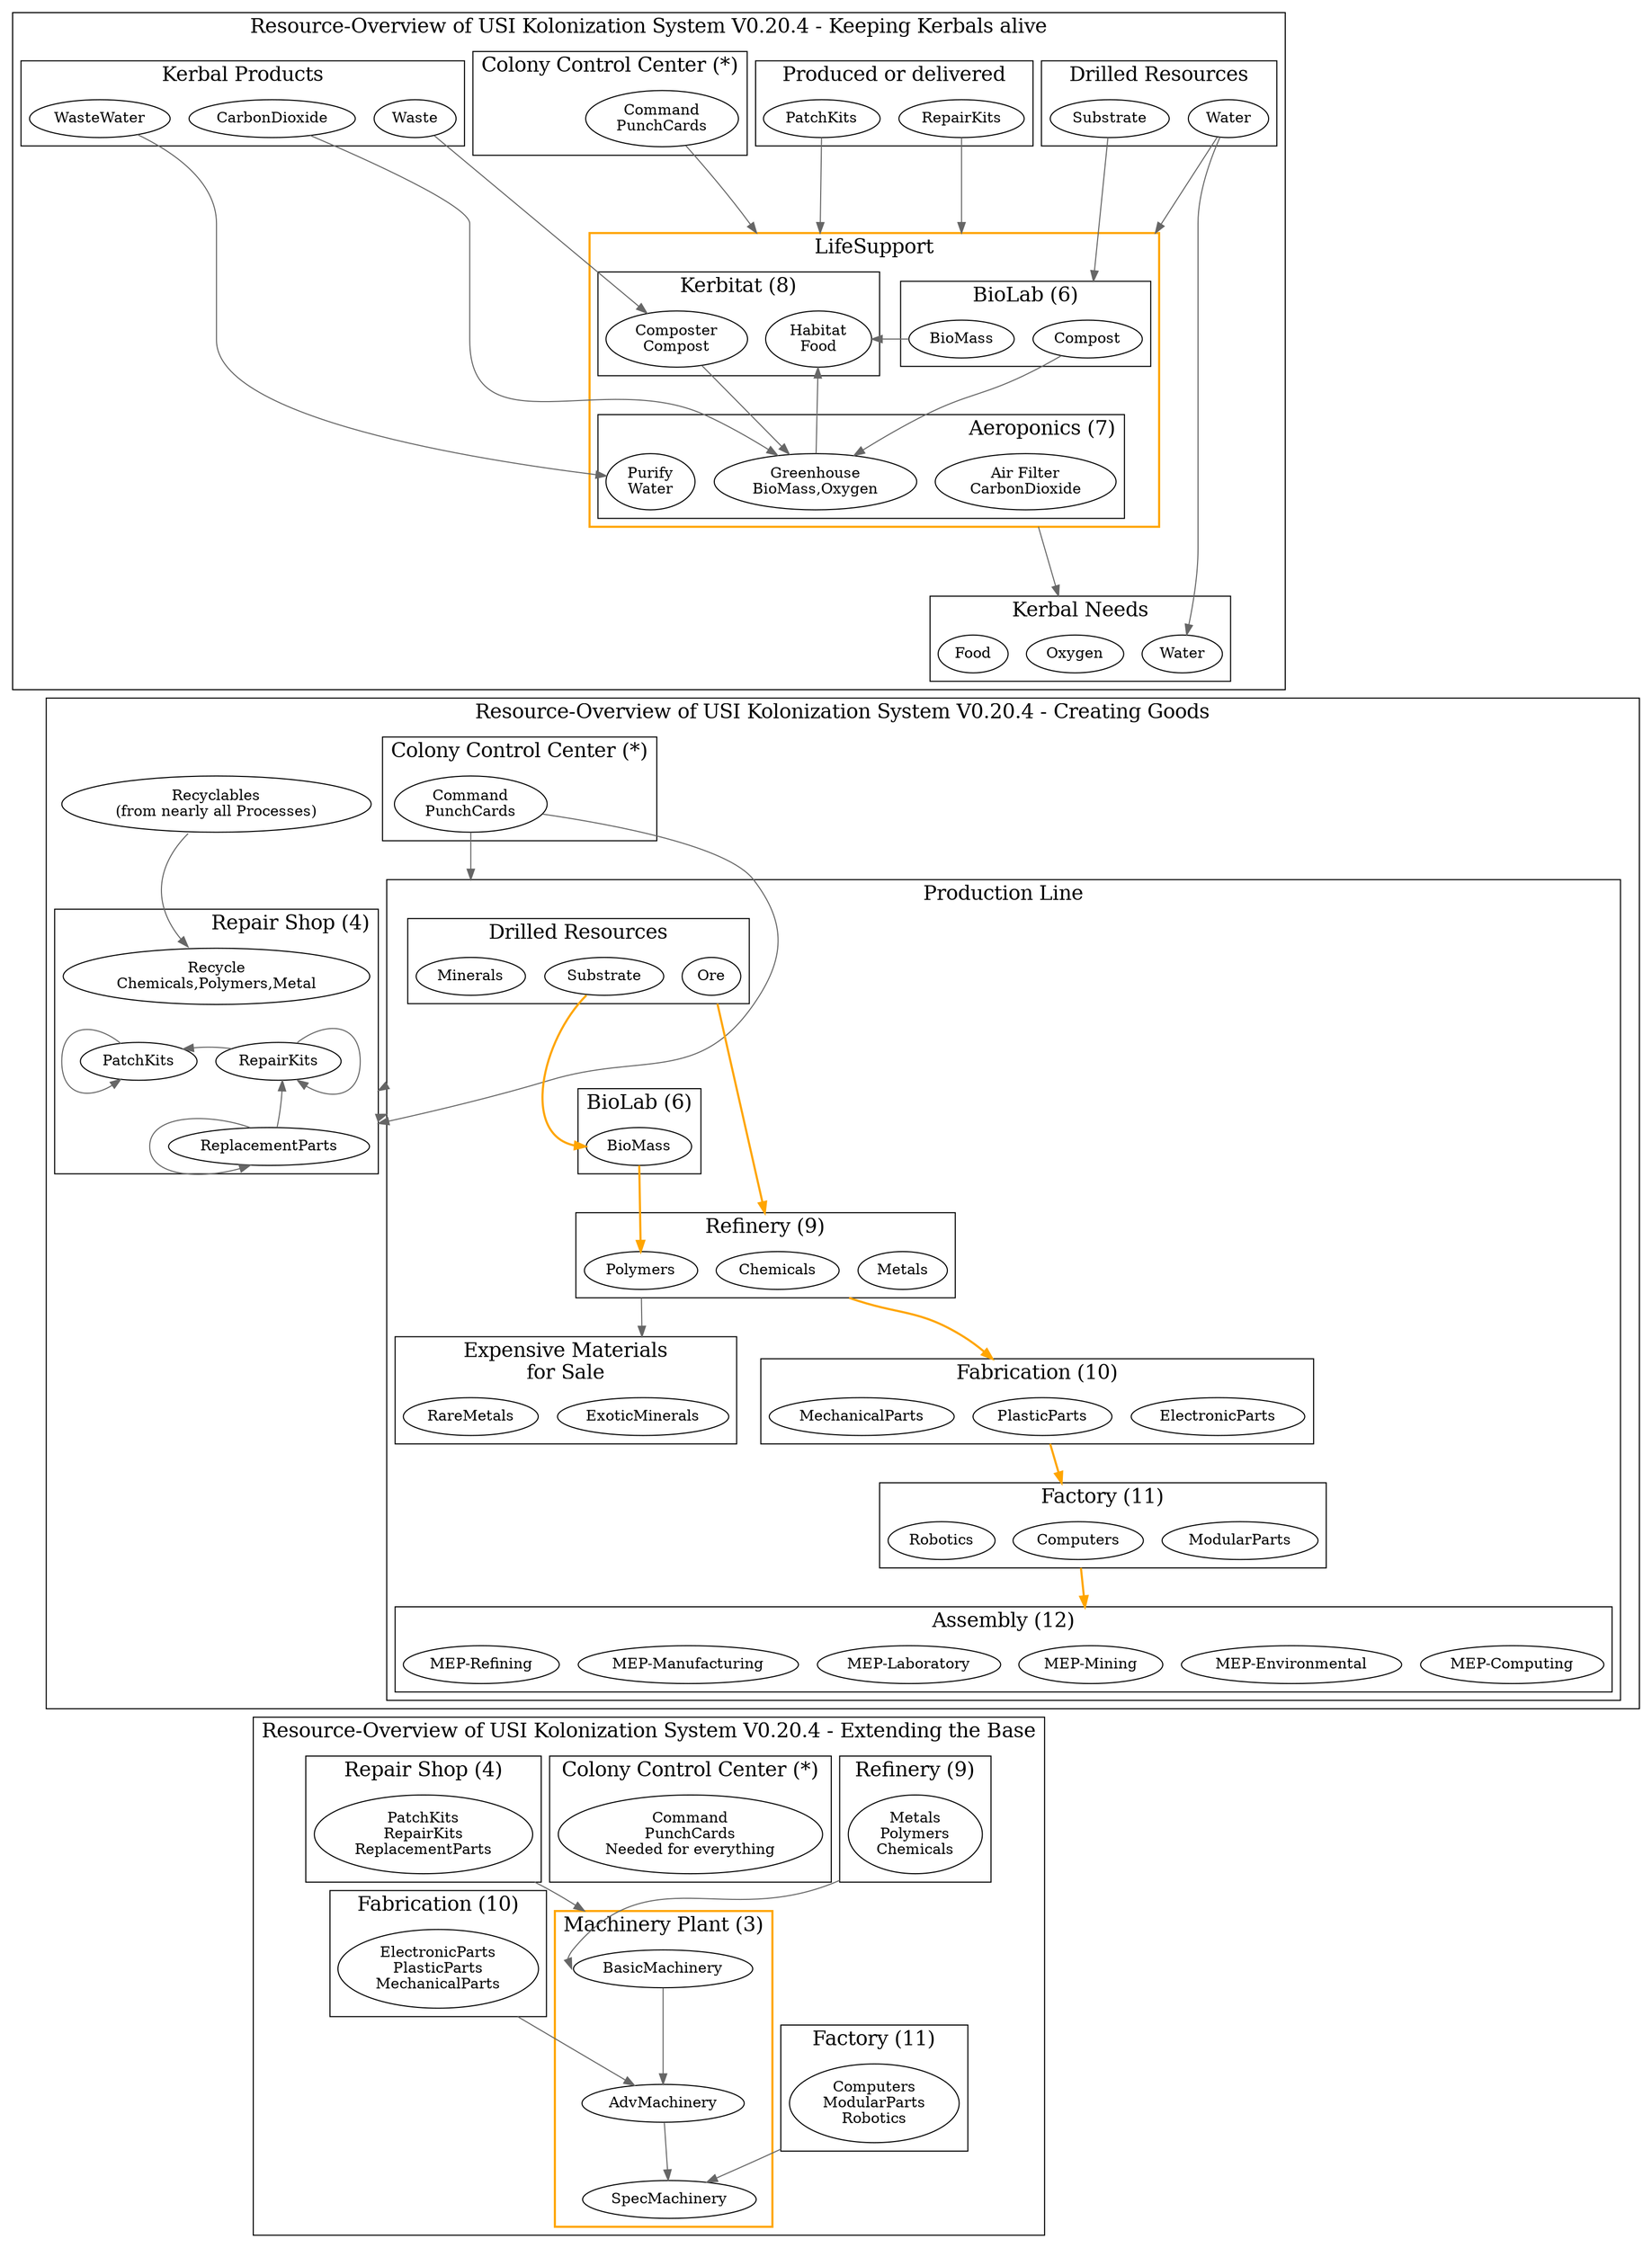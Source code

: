 /*
Overview over USI Kolonization System Resources V0.20.4
Copyright 2014 By Mhoram

This Work may be distributed under the Creative Commons
Attribution-ShareAlike 4.0 International or Creative Commons
Attribution-NonCommercial-ShareAlike 4.0 International License as you
chose.

*/

# dot -Tpdf -o Resources.pdf Resources.dot
# dot -Tpng -o Resources.png Resources.dot

digraph Resources {
    compound=true;

    subgraph clusterLIFE {
        graph [label="Resource-Overview of USI Kolonization System V0.20.4 - Keeping Kerbals alive" fontsize=19];

        subgraph clusterDRILLS {
            label="Drilled Resources";
            LSubstrate [label="Substrate"];
            Water;
        }

        subgraph clusterProducts {
            label="Produced or delivered";
            PatchKitsL [label="PatchKits"];
            RepairKitsL [label="RepairKits"];
        }

        subgraph clusterCCC {
            label="Colony Control Center (*)";
            Command [label="Command\nPunchCards"];
        }

        subgraph clusterKerbal {
            label="Kerbal Products";
            Waste;
            WasteWater;
            CarbonDioxide;
        }

        subgraph clusterKerbalNeeds {
            label="Kerbal Needs";
            WaterN [label="Water"];
            Oxygen;
            Food;
        }

        subgraph clusterLIFESUPPORT {
            label="LifeSupport";
            color="orange";penwidth=2;
            subgraph  {
                color="black";penwidth=1;
                subgraph clusterKerbitat {
                    label="Kerbitat (8)";
                    Composter [label="Composter\nCompost"];
                    Habitat [label="Habitat\nFood"];
                    {
                        rank = same;
                        rankdir=LR;
                        edge [minlen=0];
                        Composter->Habitat [style=invisible,arrowhead=none];
                    }
                }

                subgraph clusterBIOLAB {
                    label="BioLab (6)";
                    BioMass;
                    Compost;
                }
            }

            subgraph clusterAeroponics {
                label="Aeroponics (7)";
                labeljust="r";
                color="black"; penwidth=1;
                "Air Filter" [label="Air Filter\nCarbonDioxide"];
                Greenhouse [label="Greenhouse\nBioMass,Oxygen"];
                Purify [label="Purify\nWater"];
            }

            edge [minlen=2, color="#666666"];
            Composter -> Greenhouse;
            Greenhouse -> Habitat [constraint = false];
            BioMass -> Habitat [constraint = false];
            Compost -> Greenhouse;

        }
#        CarbonDioxide -> Compost [lhead=clusterLIFESUPPORT; ltail=clusterKerbal];
        edge [minlen=3, color="#666666"];

        Waste -> Composter;
        WasteWater -> Purify;
        CarbonDioxide -> Greenhouse;

        PatchKitsL -> Habitat [lhead=clusterLIFESUPPORT];
        RepairKitsL -> BioMass [lhead=clusterLIFESUPPORT];

        "Air Filter" -> Oxygen [lhead=clusterKerbalNeeds; ltail=clusterLIFESUPPORT];
        Water -> WaterN;
        Water -> Compost [lhead=clusterLIFESUPPORT];
        LSubstrate -> Compost [lhead=clusterBIOLAB];

        Command -> Habitat [lhead=clusterLIFESUPPORT];

    }

    subgraph clusterPRODUCTION {
        graph [label="Resource-Overview of USI Kolonization System V0.20.4 - Creating Goods" fontsize=19];

        subgraph clusterCCCP {
            label="Colony Control Center (*)";
            CommandP [label="Command\nPunchCards"];
        }

        subgraph clusterProductionLine {
            label="Production Line";

            subgraph clusterBIOLABP {
                label="BioLab (6)";
                PBioMass [label="BioMass"];
            }

            subgraph clusterResources {
                label="Drilled Resources";
                SubstrateR [label="Substrate"];
                Ore;
                Minerals;
            }

            subgraph clusterRefinery {
                label="Refinery (9)";
                Metals;
                Polymers;
                Chemicals;
            }

            subgraph clusterFabrication {
                label="Fabrication (10)"
                ElectronicParts;
                PlasticParts;
                MechanicalParts;
            }

            subgraph clusterFactory {
                label="Factory (11)"
                ModularParts;
                Computers;
                Robotics;
            }

            subgraph clusterAssembly {
                label="Assembly (12)";
                "MEP-Computing";
                "MEP-Environmental";
                "MEP-Mining";
                "MEP-Laboratory";
                "MEP-Manufacturing";
                "MEP-Refining";
            }

            subgraph clusterSpecials {
                label="Expensive Materials\nfor Sale";
                ExoticMinerals;
                RareMetals;
            }
        }

        Recyclables [label="Recyclables\n(from nearly all Processes)"];

        subgraph clusterRepair {
            label="Repair Shop (4)";
            labeljust="r";
            PatchKits;
            RepairKits;
            ReplacementParts;
            Recycle [label="Recycle\nChemicals,Polymers,Metal"];
            edge [color="#666666"];
            {
                rank = same;
                edge [minlen=1];
                PatchKits -> RepairKits [style=invisible,arrowhead=none];
            }
            {
                Recycle -> PatchKits [style=invisible,arrowhead=none];
                RepairKits -> ReplacementParts [style=invisible,arrowhead=none];
            }
            PatchKits -> PatchKits [tailport=nw,headport=sw];
            RepairKits -> PatchKits;
            RepairKits -> RepairKits [tailport=ne,headport=se];
            ReplacementParts -> RepairKits [constraint = false];
            ReplacementParts -> ReplacementParts [tailport=nw,headport=sw];
        }

/*        {
            rank = same;
            ReplacementParts -> Chemicals;
        }
*/
        edge [minlen=2, color="#666666"];

        CommandP -> Minerals [lhead=clusterProductionLine];
        CommandP -> ReplacementParts [lhead=clusterRepair,constraint = false];
        ReplacementParts -> Ore [lhead=clusterProductionLine,ltail=clusterRepair];
        PBioMass -> Polymers [penwidth=2, color="orange"];
        SubstrateR -> PBioMass [tailport=sw,headport=w, penwidth=2, color="orange"];
        SubstrateR -> ReplacementParts [ltail=clusterProductionLine,lhead=clusterRepair];

        Polymers -> ExoticMinerals [ltail=clusterRefinery,lhead=clusterSpecials];
        Ore -> Chemicals [lhead=clusterRefinery; ltail=clusterResources, penwidth=2, color="orange"];

        Chemicals -> PlasticParts [lhead=clusterFabrication; ltail=clusterRefinery, penwidth=2, color="orange"];

        PlasticParts -> Computers [lhead=clusterFactory; ltail=clusterFabrication, penwidth=2, color="orange"];

        Computers -> "MEP-Mining" [lhead=clusterAssembly; ltail=clusterFactory, penwidth=2, color="orange"];

        Recyclables -> Recycle [tailport=sw,headport=nw];
    }




    subgraph clusterEXTENSION {
        graph [label="Resource-Overview of USI Kolonization System V0.20.4 - Extending the Base" fontsize=19];


        subgraph clusterCCCE {
            label="Colony Control Center (*)";
            CommandE [label="Command\nPunchCards\nNeeded for everything"];
        }

        subgraph clusterRepairE {
            label="Repair Shop (4)";
            RepairKitsE [label="PatchKits\nRepairKits\nReplacementParts"];
        }


        subgraph clusterRefineryE {
            label="Refinery (9)";
            PolymersE [label="Metals\nPolymers\nChemicals"];
        }

        subgraph clusterFabricationE {
            label="Fabrication (10)"
            PlasticPartsE [label="ElectronicParts\nPlasticParts\nMechanicalParts"];
        }

        subgraph clusterFactoryE {
            label="Factory (11)"
            ComputersE [label="Computers\nModularParts\nRobotics"];
        }

        subgraph clusterMachinery {
            label="Machinery Plant (3)";
            color="orange";penwidth=2;
            BasicMachinery;
            AdvMachinery;
            SpecMachinery;
            BasicMachinery -> AdvMachinery -> SpecMachinery [color="#666666"];
        }

        edge [color="#666666"];

        RepairKitsE -> BasicMachinery [lhead=clusterMachinery; ltail=clusterRepairE];

        PolymersE -> BasicMachinery[ltail=clusterRefineryE,headport=w];
        PlasticPartsE -> AdvMachinery[ltail=clusterFabricationE];
        ComputersE -> SpecMachinery[ltail=clusterFactoryE];
    }

    # make the graphs appear below each other
    Food -> Recyclables [style=invisible,arrowhead=none, weight=0];
    "MEP-Computing" -> CommandE [style=invisible,arrowhead=none, weight=0];

}
